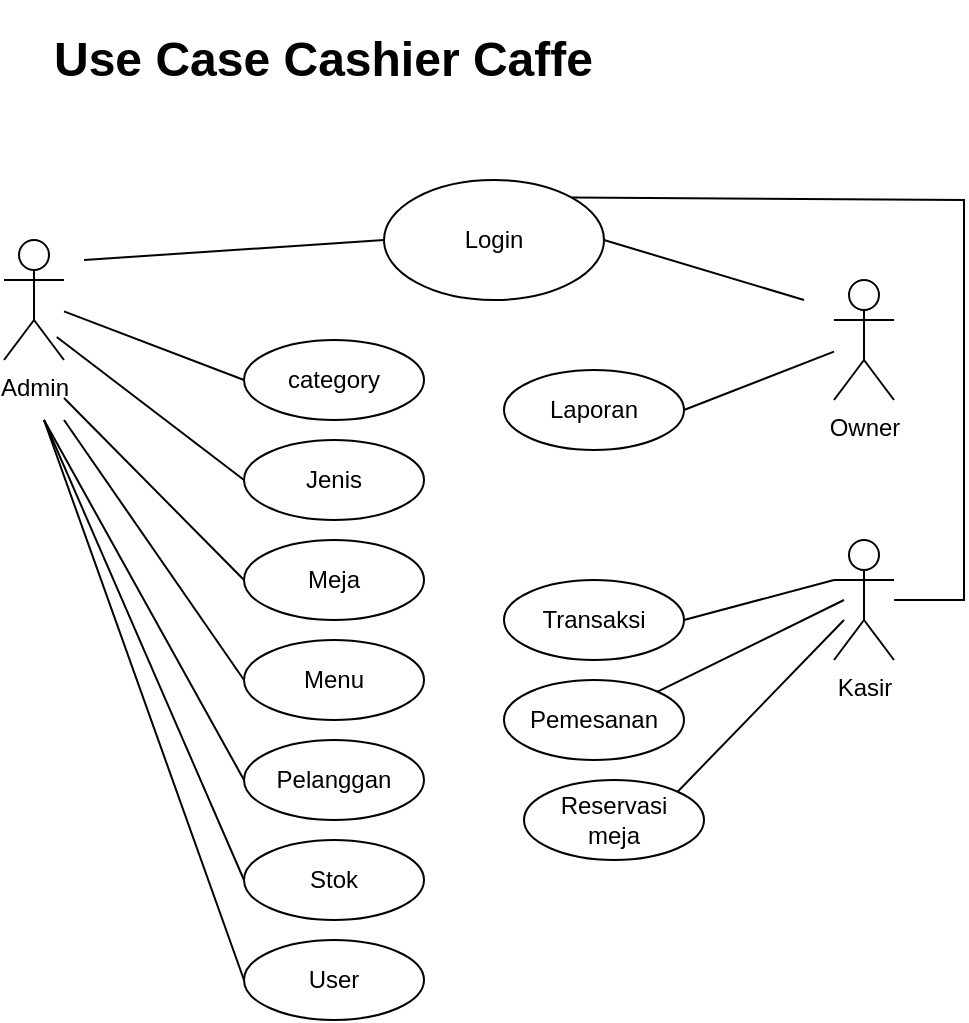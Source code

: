 <mxfile version="22.1.18" type="github" pages="2">
  <diagram name="Use case" id="99miMiEeGPiiA9rvKlBM">
    <mxGraphModel dx="817" dy="1602" grid="1" gridSize="10" guides="1" tooltips="1" connect="1" arrows="1" fold="1" page="1" pageScale="1" pageWidth="827" pageHeight="1169" math="0" shadow="0">
      <root>
        <mxCell id="0" />
        <mxCell id="1" parent="0" />
        <mxCell id="AkujJri6aUZunFmp67Fm-5" value="Admin" style="shape=umlActor;verticalLabelPosition=bottom;verticalAlign=top;html=1;outlineConnect=0;" parent="1" vertex="1">
          <mxGeometry x="80" y="80" width="30" height="60" as="geometry" />
        </mxCell>
        <mxCell id="AkujJri6aUZunFmp67Fm-6" value="Login" style="ellipse;whiteSpace=wrap;html=1;" parent="1" vertex="1">
          <mxGeometry x="270" y="50" width="110" height="60" as="geometry" />
        </mxCell>
        <mxCell id="AkujJri6aUZunFmp67Fm-8" value="Owner" style="shape=umlActor;verticalLabelPosition=bottom;verticalAlign=top;html=1;outlineConnect=0;" parent="1" vertex="1">
          <mxGeometry x="495" y="100" width="30" height="60" as="geometry" />
        </mxCell>
        <mxCell id="AkujJri6aUZunFmp67Fm-13" value="category" style="ellipse;whiteSpace=wrap;html=1;" parent="1" vertex="1">
          <mxGeometry x="200" y="130" width="90" height="40" as="geometry" />
        </mxCell>
        <mxCell id="AkujJri6aUZunFmp67Fm-14" value="Jenis" style="ellipse;whiteSpace=wrap;html=1;" parent="1" vertex="1">
          <mxGeometry x="200" y="180" width="90" height="40" as="geometry" />
        </mxCell>
        <mxCell id="AkujJri6aUZunFmp67Fm-15" value="Meja" style="ellipse;whiteSpace=wrap;html=1;" parent="1" vertex="1">
          <mxGeometry x="200" y="230" width="90" height="40" as="geometry" />
        </mxCell>
        <mxCell id="AkujJri6aUZunFmp67Fm-16" value="Menu" style="ellipse;whiteSpace=wrap;html=1;" parent="1" vertex="1">
          <mxGeometry x="200" y="280" width="90" height="40" as="geometry" />
        </mxCell>
        <mxCell id="AkujJri6aUZunFmp67Fm-17" value="Pelanggan" style="ellipse;whiteSpace=wrap;html=1;" parent="1" vertex="1">
          <mxGeometry x="200" y="330" width="90" height="40" as="geometry" />
        </mxCell>
        <mxCell id="AkujJri6aUZunFmp67Fm-18" value="Stok" style="ellipse;whiteSpace=wrap;html=1;" parent="1" vertex="1">
          <mxGeometry x="200" y="380" width="90" height="40" as="geometry" />
        </mxCell>
        <mxCell id="AkujJri6aUZunFmp67Fm-34" value="" style="endArrow=none;html=1;rounded=0;entryX=0;entryY=0.5;entryDx=0;entryDy=0;" parent="1" source="AkujJri6aUZunFmp67Fm-5" target="AkujJri6aUZunFmp67Fm-13" edge="1">
          <mxGeometry width="50" height="50" relative="1" as="geometry">
            <mxPoint x="250" y="330" as="sourcePoint" />
            <mxPoint x="300" y="280" as="targetPoint" />
          </mxGeometry>
        </mxCell>
        <mxCell id="AkujJri6aUZunFmp67Fm-35" value="" style="endArrow=none;html=1;rounded=0;entryX=0;entryY=0.5;entryDx=0;entryDy=0;exitX=0.879;exitY=0.809;exitDx=0;exitDy=0;exitPerimeter=0;" parent="1" source="AkujJri6aUZunFmp67Fm-5" target="AkujJri6aUZunFmp67Fm-14" edge="1">
          <mxGeometry width="50" height="50" relative="1" as="geometry">
            <mxPoint x="120" y="126" as="sourcePoint" />
            <mxPoint x="210" y="160" as="targetPoint" />
          </mxGeometry>
        </mxCell>
        <mxCell id="AkujJri6aUZunFmp67Fm-36" value="" style="endArrow=none;html=1;rounded=0;entryX=0;entryY=0.5;entryDx=0;entryDy=0;" parent="1" target="AkujJri6aUZunFmp67Fm-6" edge="1">
          <mxGeometry width="50" height="50" relative="1" as="geometry">
            <mxPoint x="120" y="90" as="sourcePoint" />
            <mxPoint x="210" y="160" as="targetPoint" />
          </mxGeometry>
        </mxCell>
        <mxCell id="AkujJri6aUZunFmp67Fm-37" value="" style="endArrow=none;html=1;rounded=0;exitX=1;exitY=0.5;exitDx=0;exitDy=0;" parent="1" source="AkujJri6aUZunFmp67Fm-6" edge="1">
          <mxGeometry width="50" height="50" relative="1" as="geometry">
            <mxPoint x="370" y="110" as="sourcePoint" />
            <mxPoint x="480" y="110" as="targetPoint" />
          </mxGeometry>
        </mxCell>
        <mxCell id="AkujJri6aUZunFmp67Fm-38" value="" style="endArrow=none;html=1;rounded=0;entryX=0;entryY=0.5;entryDx=0;entryDy=0;exitX=0.879;exitY=0.809;exitDx=0;exitDy=0;exitPerimeter=0;" parent="1" target="AkujJri6aUZunFmp67Fm-15" edge="1">
          <mxGeometry width="50" height="50" relative="1" as="geometry">
            <mxPoint x="110" y="159" as="sourcePoint" />
            <mxPoint x="204" y="230" as="targetPoint" />
          </mxGeometry>
        </mxCell>
        <mxCell id="AkujJri6aUZunFmp67Fm-39" value="" style="endArrow=none;html=1;rounded=0;entryX=0;entryY=0.5;entryDx=0;entryDy=0;exitX=0.879;exitY=0.809;exitDx=0;exitDy=0;exitPerimeter=0;" parent="1" target="AkujJri6aUZunFmp67Fm-16" edge="1">
          <mxGeometry width="50" height="50" relative="1" as="geometry">
            <mxPoint x="110" y="170" as="sourcePoint" />
            <mxPoint x="200" y="261" as="targetPoint" />
          </mxGeometry>
        </mxCell>
        <mxCell id="AkujJri6aUZunFmp67Fm-40" value="" style="endArrow=none;html=1;rounded=0;entryX=0;entryY=0.5;entryDx=0;entryDy=0;" parent="1" target="AkujJri6aUZunFmp67Fm-17" edge="1">
          <mxGeometry width="50" height="50" relative="1" as="geometry">
            <mxPoint x="100" y="170" as="sourcePoint" />
            <mxPoint x="180" y="300" as="targetPoint" />
          </mxGeometry>
        </mxCell>
        <mxCell id="AkujJri6aUZunFmp67Fm-41" value="" style="endArrow=none;html=1;rounded=0;entryX=0;entryY=0.5;entryDx=0;entryDy=0;" parent="1" target="AkujJri6aUZunFmp67Fm-18" edge="1">
          <mxGeometry width="50" height="50" relative="1" as="geometry">
            <mxPoint x="100" y="170" as="sourcePoint" />
            <mxPoint x="190" y="350" as="targetPoint" />
          </mxGeometry>
        </mxCell>
        <mxCell id="AkujJri6aUZunFmp67Fm-42" value="Laporan" style="ellipse;whiteSpace=wrap;html=1;" parent="1" vertex="1">
          <mxGeometry x="330" y="145" width="90" height="40" as="geometry" />
        </mxCell>
        <mxCell id="AkujJri6aUZunFmp67Fm-43" value="" style="endArrow=none;html=1;rounded=0;exitX=1;exitY=0.5;exitDx=0;exitDy=0;" parent="1" source="AkujJri6aUZunFmp67Fm-42" target="AkujJri6aUZunFmp67Fm-8" edge="1">
          <mxGeometry width="50" height="50" relative="1" as="geometry">
            <mxPoint x="425" y="150" as="sourcePoint" />
            <mxPoint x="565" y="170" as="targetPoint" />
          </mxGeometry>
        </mxCell>
        <mxCell id="AkujJri6aUZunFmp67Fm-44" value="Kasir" style="shape=umlActor;verticalLabelPosition=bottom;verticalAlign=top;html=1;outlineConnect=0;" parent="1" vertex="1">
          <mxGeometry x="495" y="230" width="30" height="60" as="geometry" />
        </mxCell>
        <mxCell id="AkujJri6aUZunFmp67Fm-45" value="&lt;h1&gt;Use Case Cashier Caffe&lt;/h1&gt;" style="text;html=1;strokeColor=none;fillColor=none;spacing=5;spacingTop=-20;whiteSpace=wrap;overflow=hidden;rounded=0;" parent="1" vertex="1">
          <mxGeometry x="100" y="-30" width="350" height="40" as="geometry" />
        </mxCell>
        <mxCell id="AkujJri6aUZunFmp67Fm-49" value="" style="endArrow=none;html=1;rounded=0;exitX=1;exitY=0;exitDx=0;exitDy=0;" parent="1" source="AkujJri6aUZunFmp67Fm-6" target="AkujJri6aUZunFmp67Fm-44" edge="1">
          <mxGeometry width="50" height="50" relative="1" as="geometry">
            <mxPoint x="300" y="310" as="sourcePoint" />
            <mxPoint x="550" y="260" as="targetPoint" />
            <Array as="points">
              <mxPoint x="560" y="60" />
              <mxPoint x="560" y="260" />
            </Array>
          </mxGeometry>
        </mxCell>
        <mxCell id="AkujJri6aUZunFmp67Fm-50" value="Pemesanan" style="ellipse;whiteSpace=wrap;html=1;" parent="1" vertex="1">
          <mxGeometry x="330" y="300" width="90" height="40" as="geometry" />
        </mxCell>
        <mxCell id="AkujJri6aUZunFmp67Fm-52" value="Transaksi" style="ellipse;whiteSpace=wrap;html=1;" parent="1" vertex="1">
          <mxGeometry x="330" y="250" width="90" height="40" as="geometry" />
        </mxCell>
        <mxCell id="AkujJri6aUZunFmp67Fm-53" value="" style="endArrow=none;html=1;rounded=0;exitX=1;exitY=0;exitDx=0;exitDy=0;" parent="1" source="AkujJri6aUZunFmp67Fm-50" edge="1">
          <mxGeometry width="50" height="50" relative="1" as="geometry">
            <mxPoint x="300" y="310" as="sourcePoint" />
            <mxPoint x="500" y="260" as="targetPoint" />
          </mxGeometry>
        </mxCell>
        <mxCell id="AkujJri6aUZunFmp67Fm-54" value="" style="endArrow=none;html=1;rounded=0;exitX=1;exitY=0;exitDx=0;exitDy=0;" parent="1" source="AkujJri6aUZunFmp67Fm-55" edge="1">
          <mxGeometry width="50" height="50" relative="1" as="geometry">
            <mxPoint x="430" y="340" as="sourcePoint" />
            <mxPoint x="500" y="270" as="targetPoint" />
          </mxGeometry>
        </mxCell>
        <mxCell id="AkujJri6aUZunFmp67Fm-55" value="Reservasi&lt;br&gt;meja" style="ellipse;whiteSpace=wrap;html=1;" parent="1" vertex="1">
          <mxGeometry x="340" y="350" width="90" height="40" as="geometry" />
        </mxCell>
        <mxCell id="AkujJri6aUZunFmp67Fm-56" value="" style="endArrow=none;html=1;rounded=0;entryX=0;entryY=0.333;entryDx=0;entryDy=0;entryPerimeter=0;exitX=1;exitY=0.5;exitDx=0;exitDy=0;" parent="1" source="AkujJri6aUZunFmp67Fm-52" target="AkujJri6aUZunFmp67Fm-44" edge="1">
          <mxGeometry width="50" height="50" relative="1" as="geometry">
            <mxPoint x="430" y="240" as="sourcePoint" />
            <mxPoint x="510" y="270" as="targetPoint" />
          </mxGeometry>
        </mxCell>
        <mxCell id="AkujJri6aUZunFmp67Fm-58" value="User" style="ellipse;whiteSpace=wrap;html=1;" parent="1" vertex="1">
          <mxGeometry x="200" y="430" width="90" height="40" as="geometry" />
        </mxCell>
        <mxCell id="AkujJri6aUZunFmp67Fm-59" value="" style="endArrow=none;html=1;rounded=0;entryX=0;entryY=0.5;entryDx=0;entryDy=0;" parent="1" target="AkujJri6aUZunFmp67Fm-58" edge="1">
          <mxGeometry width="50" height="50" relative="1" as="geometry">
            <mxPoint x="100" y="170" as="sourcePoint" />
            <mxPoint x="190" y="430" as="targetPoint" />
          </mxGeometry>
        </mxCell>
      </root>
    </mxGraphModel>
  </diagram>
  <diagram id="ZJLMs0nHdGUidtGzyGsQ" name="erd">
    <mxGraphModel dx="1826" dy="1698" grid="1" gridSize="10" guides="1" tooltips="1" connect="1" arrows="1" fold="1" page="1" pageScale="1" pageWidth="827" pageHeight="1169" math="0" shadow="0">
      <root>
        <mxCell id="0" />
        <mxCell id="1" parent="0" />
        <mxCell id="xLAtc9gtNEq5Ne8GK9qX-1" value="&lt;h1&gt;ERD Cashier Caffe&lt;/h1&gt;" style="text;html=1;strokeColor=none;fillColor=none;spacing=5;spacingTop=-20;whiteSpace=wrap;overflow=hidden;rounded=0;" parent="1" vertex="1">
          <mxGeometry x="100" y="-30" width="350" height="40" as="geometry" />
        </mxCell>
        <mxCell id="xLAtc9gtNEq5Ne8GK9qX-3" value="Stok" style="html=1;whiteSpace=wrap;" parent="1" vertex="1">
          <mxGeometry x="160" y="140" width="90" height="40" as="geometry" />
        </mxCell>
        <mxCell id="xLAtc9gtNEq5Ne8GK9qX-6" value="id" style="ellipse;whiteSpace=wrap;html=1;" parent="1" vertex="1">
          <mxGeometry x="110" y="70" width="80" height="40" as="geometry" />
        </mxCell>
        <mxCell id="xLAtc9gtNEq5Ne8GK9qX-7" value="menu_id" style="ellipse;whiteSpace=wrap;html=1;" parent="1" vertex="1">
          <mxGeometry x="200" y="70" width="80" height="40" as="geometry" />
        </mxCell>
        <mxCell id="xLAtc9gtNEq5Ne8GK9qX-8" value="jumlah" style="ellipse;whiteSpace=wrap;html=1;" parent="1" vertex="1">
          <mxGeometry x="30" y="140" width="80" height="40" as="geometry" />
        </mxCell>
        <mxCell id="xLAtc9gtNEq5Ne8GK9qX-9" value="" style="endArrow=none;html=1;rounded=0;exitX=0.5;exitY=1;exitDx=0;exitDy=0;entryX=0;entryY=0;entryDx=0;entryDy=0;" parent="1" source="xLAtc9gtNEq5Ne8GK9qX-6" target="xLAtc9gtNEq5Ne8GK9qX-3" edge="1">
          <mxGeometry width="50" height="50" relative="1" as="geometry">
            <mxPoint x="220" y="130" as="sourcePoint" />
            <mxPoint x="270" y="80" as="targetPoint" />
          </mxGeometry>
        </mxCell>
        <mxCell id="xLAtc9gtNEq5Ne8GK9qX-10" value="" style="endArrow=none;html=1;rounded=0;exitX=0.5;exitY=1;exitDx=0;exitDy=0;entryX=0.5;entryY=0;entryDx=0;entryDy=0;" parent="1" source="xLAtc9gtNEq5Ne8GK9qX-7" target="xLAtc9gtNEq5Ne8GK9qX-3" edge="1">
          <mxGeometry width="50" height="50" relative="1" as="geometry">
            <mxPoint x="160" y="120" as="sourcePoint" />
            <mxPoint x="170" y="150" as="targetPoint" />
          </mxGeometry>
        </mxCell>
        <mxCell id="xLAtc9gtNEq5Ne8GK9qX-11" value="" style="endArrow=none;html=1;rounded=0;exitX=0;exitY=0.5;exitDx=0;exitDy=0;entryX=1;entryY=0.5;entryDx=0;entryDy=0;" parent="1" source="xLAtc9gtNEq5Ne8GK9qX-3" target="xLAtc9gtNEq5Ne8GK9qX-8" edge="1">
          <mxGeometry width="50" height="50" relative="1" as="geometry">
            <mxPoint x="250" y="120" as="sourcePoint" />
            <mxPoint x="215" y="150" as="targetPoint" />
          </mxGeometry>
        </mxCell>
        <mxCell id="xLAtc9gtNEq5Ne8GK9qX-15" value="" style="rhombus;" parent="1" vertex="1">
          <mxGeometry x="310" y="150" width="20" height="20" as="geometry" />
        </mxCell>
        <mxCell id="xLAtc9gtNEq5Ne8GK9qX-16" value="" style="endArrow=none;html=1;rounded=0;exitX=0;exitY=0.5;exitDx=0;exitDy=0;entryX=1;entryY=0.5;entryDx=0;entryDy=0;" parent="1" source="xLAtc9gtNEq5Ne8GK9qX-15" target="xLAtc9gtNEq5Ne8GK9qX-3" edge="1">
          <mxGeometry width="50" height="50" relative="1" as="geometry">
            <mxPoint x="170" y="170" as="sourcePoint" />
            <mxPoint x="120" y="170" as="targetPoint" />
          </mxGeometry>
        </mxCell>
        <mxCell id="xLAtc9gtNEq5Ne8GK9qX-17" value="Menu" style="html=1;whiteSpace=wrap;" parent="1" vertex="1">
          <mxGeometry x="380" y="140" width="90" height="40" as="geometry" />
        </mxCell>
        <mxCell id="xLAtc9gtNEq5Ne8GK9qX-18" value="id" style="ellipse;whiteSpace=wrap;html=1;" parent="1" vertex="1">
          <mxGeometry x="334" y="70" width="80" height="40" as="geometry" />
        </mxCell>
        <mxCell id="xLAtc9gtNEq5Ne8GK9qX-19" value="nama_menu" style="ellipse;whiteSpace=wrap;html=1;" parent="1" vertex="1">
          <mxGeometry x="385" y="30" width="80" height="40" as="geometry" />
        </mxCell>
        <mxCell id="xLAtc9gtNEq5Ne8GK9qX-20" value="id_jenis" style="ellipse;whiteSpace=wrap;html=1;" parent="1" vertex="1">
          <mxGeometry x="505" y="200" width="80" height="40" as="geometry" />
        </mxCell>
        <mxCell id="xLAtc9gtNEq5Ne8GK9qX-21" value="" style="endArrow=none;html=1;rounded=0;exitX=0.5;exitY=1;exitDx=0;exitDy=0;entryX=0;entryY=0;entryDx=0;entryDy=0;" parent="1" source="xLAtc9gtNEq5Ne8GK9qX-18" target="xLAtc9gtNEq5Ne8GK9qX-17" edge="1">
          <mxGeometry width="50" height="50" relative="1" as="geometry">
            <mxPoint x="470" y="130" as="sourcePoint" />
            <mxPoint x="520" y="80" as="targetPoint" />
          </mxGeometry>
        </mxCell>
        <mxCell id="xLAtc9gtNEq5Ne8GK9qX-22" value="" style="endArrow=none;html=1;rounded=0;exitX=0.5;exitY=1;exitDx=0;exitDy=0;entryX=0.5;entryY=0;entryDx=0;entryDy=0;" parent="1" source="xLAtc9gtNEq5Ne8GK9qX-19" target="xLAtc9gtNEq5Ne8GK9qX-17" edge="1">
          <mxGeometry width="50" height="50" relative="1" as="geometry">
            <mxPoint x="410" y="120" as="sourcePoint" />
            <mxPoint x="420" y="150" as="targetPoint" />
          </mxGeometry>
        </mxCell>
        <mxCell id="xLAtc9gtNEq5Ne8GK9qX-23" value="" style="endArrow=none;html=1;rounded=0;entryX=1;entryY=1;entryDx=0;entryDy=0;exitX=0;exitY=0.5;exitDx=0;exitDy=0;" parent="1" source="xLAtc9gtNEq5Ne8GK9qX-20" target="xLAtc9gtNEq5Ne8GK9qX-17" edge="1">
          <mxGeometry width="50" height="50" relative="1" as="geometry">
            <mxPoint x="545" y="220" as="sourcePoint" />
            <mxPoint x="465" y="220" as="targetPoint" />
          </mxGeometry>
        </mxCell>
        <mxCell id="xLAtc9gtNEq5Ne8GK9qX-24" value="" style="endArrow=none;html=1;rounded=0;exitX=1;exitY=0.5;exitDx=0;exitDy=0;entryX=0;entryY=0.5;entryDx=0;entryDy=0;" parent="1" source="xLAtc9gtNEq5Ne8GK9qX-15" target="xLAtc9gtNEq5Ne8GK9qX-17" edge="1">
          <mxGeometry width="50" height="50" relative="1" as="geometry">
            <mxPoint x="410" y="120" as="sourcePoint" />
            <mxPoint x="420" y="150" as="targetPoint" />
          </mxGeometry>
        </mxCell>
        <mxCell id="xLAtc9gtNEq5Ne8GK9qX-25" value="harga" style="ellipse;whiteSpace=wrap;html=1;" parent="1" vertex="1">
          <mxGeometry x="440" y="70" width="80" height="40" as="geometry" />
        </mxCell>
        <mxCell id="xLAtc9gtNEq5Ne8GK9qX-26" value="" style="endArrow=none;html=1;rounded=0;exitX=0.5;exitY=1;exitDx=0;exitDy=0;entryX=0.75;entryY=0;entryDx=0;entryDy=0;" parent="1" source="xLAtc9gtNEq5Ne8GK9qX-25" target="xLAtc9gtNEq5Ne8GK9qX-17" edge="1">
          <mxGeometry width="50" height="50" relative="1" as="geometry">
            <mxPoint x="465" y="160" as="sourcePoint" />
            <mxPoint x="480" y="180" as="targetPoint" />
          </mxGeometry>
        </mxCell>
        <mxCell id="xLAtc9gtNEq5Ne8GK9qX-27" value="image" style="ellipse;whiteSpace=wrap;html=1;" parent="1" vertex="1">
          <mxGeometry x="510" y="40" width="80" height="40" as="geometry" />
        </mxCell>
        <mxCell id="xLAtc9gtNEq5Ne8GK9qX-28" value="" style="endArrow=none;html=1;rounded=0;exitX=0.5;exitY=1;exitDx=0;exitDy=0;entryX=1;entryY=0;entryDx=0;entryDy=0;" parent="1" source="xLAtc9gtNEq5Ne8GK9qX-27" target="xLAtc9gtNEq5Ne8GK9qX-17" edge="1">
          <mxGeometry width="50" height="50" relative="1" as="geometry">
            <mxPoint x="535" y="130" as="sourcePoint" />
            <mxPoint x="518" y="110" as="targetPoint" />
          </mxGeometry>
        </mxCell>
        <mxCell id="xLAtc9gtNEq5Ne8GK9qX-29" value="" style="endArrow=none;html=1;rounded=0;exitX=0;exitY=1;exitDx=0;exitDy=0;entryX=1;entryY=0.25;entryDx=0;entryDy=0;" parent="1" source="xLAtc9gtNEq5Ne8GK9qX-30" target="xLAtc9gtNEq5Ne8GK9qX-17" edge="1">
          <mxGeometry width="50" height="50" relative="1" as="geometry">
            <mxPoint x="565" y="180" as="sourcePoint" />
            <mxPoint x="500" y="190" as="targetPoint" />
          </mxGeometry>
        </mxCell>
        <mxCell id="xLAtc9gtNEq5Ne8GK9qX-30" value="deskripsi" style="ellipse;whiteSpace=wrap;html=1;" parent="1" vertex="1">
          <mxGeometry x="540" y="90" width="80" height="40" as="geometry" />
        </mxCell>
        <mxCell id="xLAtc9gtNEq5Ne8GK9qX-31" value="" style="rhombus;" parent="1" vertex="1">
          <mxGeometry x="580" y="150" width="20" height="20" as="geometry" />
        </mxCell>
        <mxCell id="xLAtc9gtNEq5Ne8GK9qX-32" value="" style="endArrow=none;html=1;rounded=0;exitX=0;exitY=0.5;exitDx=0;exitDy=0;entryX=1;entryY=0.5;entryDx=0;entryDy=0;" parent="1" source="xLAtc9gtNEq5Ne8GK9qX-31" target="xLAtc9gtNEq5Ne8GK9qX-17" edge="1">
          <mxGeometry width="50" height="50" relative="1" as="geometry">
            <mxPoint x="440" y="170" as="sourcePoint" />
            <mxPoint x="520" y="160" as="targetPoint" />
          </mxGeometry>
        </mxCell>
        <mxCell id="xLAtc9gtNEq5Ne8GK9qX-33" value="jenis" style="html=1;whiteSpace=wrap;" parent="1" vertex="1">
          <mxGeometry x="686" y="140" width="90" height="40" as="geometry" />
        </mxCell>
        <mxCell id="xLAtc9gtNEq5Ne8GK9qX-35" value="nama_jenis" style="ellipse;whiteSpace=wrap;html=1;" parent="1" vertex="1">
          <mxGeometry x="686" y="70" width="80" height="40" as="geometry" />
        </mxCell>
        <mxCell id="xLAtc9gtNEq5Ne8GK9qX-36" value="kategori_id" style="ellipse;whiteSpace=wrap;html=1;" parent="1" vertex="1">
          <mxGeometry x="820" y="160" width="80" height="40" as="geometry" />
        </mxCell>
        <mxCell id="xLAtc9gtNEq5Ne8GK9qX-38" value="" style="endArrow=none;html=1;rounded=0;exitX=0.5;exitY=1;exitDx=0;exitDy=0;entryX=0.5;entryY=0;entryDx=0;entryDy=0;" parent="1" source="xLAtc9gtNEq5Ne8GK9qX-35" target="xLAtc9gtNEq5Ne8GK9qX-33" edge="1">
          <mxGeometry width="50" height="50" relative="1" as="geometry">
            <mxPoint x="716" y="120" as="sourcePoint" />
            <mxPoint x="726" y="150" as="targetPoint" />
          </mxGeometry>
        </mxCell>
        <mxCell id="xLAtc9gtNEq5Ne8GK9qX-39" value="" style="endArrow=none;html=1;rounded=0;entryX=1;entryY=0.5;entryDx=0;entryDy=0;exitX=0;exitY=0.5;exitDx=0;exitDy=0;" parent="1" source="xLAtc9gtNEq5Ne8GK9qX-36" target="xLAtc9gtNEq5Ne8GK9qX-33" edge="1">
          <mxGeometry width="50" height="50" relative="1" as="geometry">
            <mxPoint x="851" y="220" as="sourcePoint" />
            <mxPoint x="771" y="220" as="targetPoint" />
          </mxGeometry>
        </mxCell>
        <mxCell id="xLAtc9gtNEq5Ne8GK9qX-42" value="id" style="ellipse;whiteSpace=wrap;html=1;" parent="1" vertex="1">
          <mxGeometry x="800" y="80" width="80" height="40" as="geometry" />
        </mxCell>
        <mxCell id="xLAtc9gtNEq5Ne8GK9qX-43" value="" style="endArrow=none;html=1;rounded=0;exitX=0;exitY=1;exitDx=0;exitDy=0;entryX=1;entryY=0;entryDx=0;entryDy=0;" parent="1" source="xLAtc9gtNEq5Ne8GK9qX-42" target="xLAtc9gtNEq5Ne8GK9qX-33" edge="1">
          <mxGeometry width="50" height="50" relative="1" as="geometry">
            <mxPoint x="841" y="130" as="sourcePoint" />
            <mxPoint x="824" y="110" as="targetPoint" />
          </mxGeometry>
        </mxCell>
        <mxCell id="xLAtc9gtNEq5Ne8GK9qX-46" value="" style="rhombus;" parent="1" vertex="1">
          <mxGeometry x="721" y="260" width="20" height="20" as="geometry" />
        </mxCell>
        <mxCell id="xLAtc9gtNEq5Ne8GK9qX-47" value="" style="endArrow=none;html=1;rounded=0;exitX=0.5;exitY=0;exitDx=0;exitDy=0;entryX=0.5;entryY=1;entryDx=0;entryDy=0;" parent="1" source="xLAtc9gtNEq5Ne8GK9qX-46" target="xLAtc9gtNEq5Ne8GK9qX-33" edge="1">
          <mxGeometry width="50" height="50" relative="1" as="geometry">
            <mxPoint x="581" y="280" as="sourcePoint" />
            <mxPoint x="727" y="190" as="targetPoint" />
          </mxGeometry>
        </mxCell>
        <mxCell id="xLAtc9gtNEq5Ne8GK9qX-48" value="" style="endArrow=none;html=1;rounded=0;exitX=0;exitY=0.5;exitDx=0;exitDy=0;entryX=1;entryY=0.5;entryDx=0;entryDy=0;" parent="1" source="xLAtc9gtNEq5Ne8GK9qX-33" target="xLAtc9gtNEq5Ne8GK9qX-31" edge="1">
          <mxGeometry width="50" height="50" relative="1" as="geometry">
            <mxPoint x="590" y="170" as="sourcePoint" />
            <mxPoint x="480" y="170" as="targetPoint" />
          </mxGeometry>
        </mxCell>
        <mxCell id="xLAtc9gtNEq5Ne8GK9qX-49" value="kategori" style="html=1;whiteSpace=wrap;" parent="1" vertex="1">
          <mxGeometry x="686" y="350" width="90" height="40" as="geometry" />
        </mxCell>
        <mxCell id="xLAtc9gtNEq5Ne8GK9qX-51" value="nama_kategori" style="ellipse;whiteSpace=wrap;html=1;" parent="1" vertex="1">
          <mxGeometry x="820" y="370" width="100" height="40" as="geometry" />
        </mxCell>
        <mxCell id="xLAtc9gtNEq5Ne8GK9qX-53" value="" style="endArrow=none;html=1;rounded=0;entryX=1;entryY=0.5;entryDx=0;entryDy=0;exitX=0;exitY=0.5;exitDx=0;exitDy=0;" parent="1" source="xLAtc9gtNEq5Ne8GK9qX-51" target="xLAtc9gtNEq5Ne8GK9qX-49" edge="1">
          <mxGeometry width="50" height="50" relative="1" as="geometry">
            <mxPoint x="851" y="430" as="sourcePoint" />
            <mxPoint x="771" y="430" as="targetPoint" />
          </mxGeometry>
        </mxCell>
        <mxCell id="xLAtc9gtNEq5Ne8GK9qX-54" value="id" style="ellipse;whiteSpace=wrap;html=1;" parent="1" vertex="1">
          <mxGeometry x="800" y="290" width="80" height="40" as="geometry" />
        </mxCell>
        <mxCell id="xLAtc9gtNEq5Ne8GK9qX-55" value="" style="endArrow=none;html=1;rounded=0;exitX=0;exitY=1;exitDx=0;exitDy=0;entryX=1;entryY=0;entryDx=0;entryDy=0;" parent="1" source="xLAtc9gtNEq5Ne8GK9qX-54" target="xLAtc9gtNEq5Ne8GK9qX-49" edge="1">
          <mxGeometry width="50" height="50" relative="1" as="geometry">
            <mxPoint x="841" y="340" as="sourcePoint" />
            <mxPoint x="824" y="320" as="targetPoint" />
          </mxGeometry>
        </mxCell>
        <mxCell id="xLAtc9gtNEq5Ne8GK9qX-56" value="" style="endArrow=none;html=1;rounded=0;exitX=0.5;exitY=0;exitDx=0;exitDy=0;entryX=0.5;entryY=1;entryDx=0;entryDy=0;" parent="1" source="xLAtc9gtNEq5Ne8GK9qX-49" target="xLAtc9gtNEq5Ne8GK9qX-46" edge="1">
          <mxGeometry width="50" height="50" relative="1" as="geometry">
            <mxPoint x="741" y="270" as="sourcePoint" />
            <mxPoint x="741" y="190" as="targetPoint" />
          </mxGeometry>
        </mxCell>
        <mxCell id="xLAtc9gtNEq5Ne8GK9qX-57" value="Pemesanan" style="html=1;whiteSpace=wrap;" parent="1" vertex="1">
          <mxGeometry x="30" y="555" width="90" height="40" as="geometry" />
        </mxCell>
        <mxCell id="xLAtc9gtNEq5Ne8GK9qX-58" value="id" style="ellipse;whiteSpace=wrap;html=1;" parent="1" vertex="1">
          <mxGeometry x="-45" y="500" width="80" height="40" as="geometry" />
        </mxCell>
        <mxCell id="xLAtc9gtNEq5Ne8GK9qX-59" value="meja_id" style="ellipse;whiteSpace=wrap;html=1;" parent="1" vertex="1">
          <mxGeometry x="-15" y="440" width="80" height="40" as="geometry" />
        </mxCell>
        <mxCell id="xLAtc9gtNEq5Ne8GK9qX-60" value="jml_pelanggan" style="ellipse;whiteSpace=wrap;html=1;" parent="1" vertex="1">
          <mxGeometry x="-115" y="560" width="95" height="40" as="geometry" />
        </mxCell>
        <mxCell id="xLAtc9gtNEq5Ne8GK9qX-61" value="" style="endArrow=none;html=1;rounded=0;exitX=0.5;exitY=1;exitDx=0;exitDy=0;entryX=0;entryY=0;entryDx=0;entryDy=0;" parent="1" source="xLAtc9gtNEq5Ne8GK9qX-58" target="xLAtc9gtNEq5Ne8GK9qX-57" edge="1">
          <mxGeometry width="50" height="50" relative="1" as="geometry">
            <mxPoint x="90" y="550" as="sourcePoint" />
            <mxPoint x="140" y="500" as="targetPoint" />
          </mxGeometry>
        </mxCell>
        <mxCell id="xLAtc9gtNEq5Ne8GK9qX-62" value="" style="endArrow=none;html=1;rounded=0;exitX=0.5;exitY=1;exitDx=0;exitDy=0;entryX=0.25;entryY=0;entryDx=0;entryDy=0;" parent="1" source="xLAtc9gtNEq5Ne8GK9qX-59" target="xLAtc9gtNEq5Ne8GK9qX-57" edge="1">
          <mxGeometry width="50" height="50" relative="1" as="geometry">
            <mxPoint x="30" y="540" as="sourcePoint" />
            <mxPoint x="40" y="570" as="targetPoint" />
          </mxGeometry>
        </mxCell>
        <mxCell id="xLAtc9gtNEq5Ne8GK9qX-63" value="" style="endArrow=none;html=1;rounded=0;exitX=0;exitY=0.5;exitDx=0;exitDy=0;entryX=1;entryY=0.5;entryDx=0;entryDy=0;" parent="1" source="xLAtc9gtNEq5Ne8GK9qX-57" target="xLAtc9gtNEq5Ne8GK9qX-60" edge="1">
          <mxGeometry width="50" height="50" relative="1" as="geometry">
            <mxPoint x="120" y="540" as="sourcePoint" />
            <mxPoint x="85" y="570" as="targetPoint" />
          </mxGeometry>
        </mxCell>
        <mxCell id="xLAtc9gtNEq5Ne8GK9qX-64" value="" style="endArrow=none;html=1;rounded=0;exitX=0.5;exitY=1;exitDx=0;exitDy=0;entryX=0.5;entryY=0;entryDx=0;entryDy=0;" parent="1" source="xLAtc9gtNEq5Ne8GK9qX-65" target="xLAtc9gtNEq5Ne8GK9qX-57" edge="1">
          <mxGeometry width="50" height="50" relative="1" as="geometry">
            <mxPoint x="80" y="580" as="sourcePoint" />
            <mxPoint x="103" y="600" as="targetPoint" />
          </mxGeometry>
        </mxCell>
        <mxCell id="xLAtc9gtNEq5Ne8GK9qX-65" value="tgl_pemesanan" style="ellipse;whiteSpace=wrap;html=1;" parent="1" vertex="1">
          <mxGeometry x="50" y="410" width="100" height="40" as="geometry" />
        </mxCell>
        <mxCell id="xLAtc9gtNEq5Ne8GK9qX-66" value="jam_mulai" style="ellipse;whiteSpace=wrap;html=1;" parent="1" vertex="1">
          <mxGeometry x="105" y="460" width="100" height="40" as="geometry" />
        </mxCell>
        <mxCell id="xLAtc9gtNEq5Ne8GK9qX-67" value="" style="endArrow=none;html=1;rounded=0;exitX=0.5;exitY=1;exitDx=0;exitDy=0;entryX=1;entryY=0;entryDx=0;entryDy=0;" parent="1" source="xLAtc9gtNEq5Ne8GK9qX-66" target="xLAtc9gtNEq5Ne8GK9qX-57" edge="1">
          <mxGeometry width="50" height="50" relative="1" as="geometry">
            <mxPoint x="125" y="640" as="sourcePoint" />
            <mxPoint x="120" y="620" as="targetPoint" />
          </mxGeometry>
        </mxCell>
        <mxCell id="xLAtc9gtNEq5Ne8GK9qX-68" value="jam_selesai" style="ellipse;whiteSpace=wrap;html=1;" parent="1" vertex="1">
          <mxGeometry x="-85" y="630" width="100" height="40" as="geometry" />
        </mxCell>
        <mxCell id="xLAtc9gtNEq5Ne8GK9qX-69" value="" style="endArrow=none;html=1;rounded=0;entryX=0;entryY=1;entryDx=0;entryDy=0;exitX=1;exitY=0;exitDx=0;exitDy=0;" parent="1" target="xLAtc9gtNEq5Ne8GK9qX-57" edge="1" source="xLAtc9gtNEq5Ne8GK9qX-68">
          <mxGeometry width="50" height="50" relative="1" as="geometry">
            <mxPoint x="-57.855" y="645.142" as="sourcePoint" />
            <mxPoint x="-102.5" y="681" as="targetPoint" />
          </mxGeometry>
        </mxCell>
        <mxCell id="xLAtc9gtNEq5Ne8GK9qX-70" value="" style="endArrow=none;html=1;rounded=0;entryX=1;entryY=0.75;entryDx=0;entryDy=0;exitX=0;exitY=0.5;exitDx=0;exitDy=0;" parent="1" source="xLAtc9gtNEq5Ne8GK9qX-71" target="xLAtc9gtNEq5Ne8GK9qX-57" edge="1">
          <mxGeometry width="50" height="50" relative="1" as="geometry">
            <mxPoint x="192.5" y="620" as="sourcePoint" />
            <mxPoint x="117.5" y="630" as="targetPoint" />
          </mxGeometry>
        </mxCell>
        <mxCell id="xLAtc9gtNEq5Ne8GK9qX-71" value="nama_pemesan" style="ellipse;whiteSpace=wrap;html=1;" parent="1" vertex="1">
          <mxGeometry x="150" y="605" width="100" height="40" as="geometry" />
        </mxCell>
        <mxCell id="xLAtc9gtNEq5Ne8GK9qX-72" value="" style="endArrow=none;html=1;rounded=0;exitX=0.5;exitY=0;exitDx=0;exitDy=0;entryX=0.5;entryY=1;entryDx=0;entryDy=0;" parent="1" source="xLAtc9gtNEq5Ne8GK9qX-73" target="xLAtc9gtNEq5Ne8GK9qX-57" edge="1">
          <mxGeometry width="50" height="50" relative="1" as="geometry">
            <mxPoint x="-75" y="670" as="sourcePoint" />
            <mxPoint x="5" y="660" as="targetPoint" />
          </mxGeometry>
        </mxCell>
        <mxCell id="xLAtc9gtNEq5Ne8GK9qX-73" value="" style="rhombus;" parent="1" vertex="1">
          <mxGeometry x="65" y="650" width="20" height="20" as="geometry" />
        </mxCell>
        <mxCell id="xLAtc9gtNEq5Ne8GK9qX-74" value="meja" style="html=1;whiteSpace=wrap;" parent="1" vertex="1">
          <mxGeometry x="30" y="730" width="90" height="40" as="geometry" />
        </mxCell>
        <mxCell id="xLAtc9gtNEq5Ne8GK9qX-75" value="id" style="ellipse;whiteSpace=wrap;html=1;" parent="1" vertex="1">
          <mxGeometry x="-75" y="690" width="80" height="40" as="geometry" />
        </mxCell>
        <mxCell id="xLAtc9gtNEq5Ne8GK9qX-77" value="nomor_meja" style="ellipse;whiteSpace=wrap;html=1;" parent="1" vertex="1">
          <mxGeometry x="-102.5" y="750" width="95" height="40" as="geometry" />
        </mxCell>
        <mxCell id="xLAtc9gtNEq5Ne8GK9qX-78" value="" style="endArrow=none;html=1;rounded=0;exitX=1;exitY=0.5;exitDx=0;exitDy=0;entryX=0;entryY=0;entryDx=0;entryDy=0;" parent="1" source="xLAtc9gtNEq5Ne8GK9qX-75" target="xLAtc9gtNEq5Ne8GK9qX-74" edge="1">
          <mxGeometry width="50" height="50" relative="1" as="geometry">
            <mxPoint x="70" y="740" as="sourcePoint" />
            <mxPoint x="120" y="690" as="targetPoint" />
          </mxGeometry>
        </mxCell>
        <mxCell id="xLAtc9gtNEq5Ne8GK9qX-80" value="" style="endArrow=none;html=1;rounded=0;exitX=0;exitY=0.5;exitDx=0;exitDy=0;entryX=1;entryY=0.5;entryDx=0;entryDy=0;" parent="1" source="xLAtc9gtNEq5Ne8GK9qX-74" target="xLAtc9gtNEq5Ne8GK9qX-77" edge="1">
          <mxGeometry width="50" height="50" relative="1" as="geometry">
            <mxPoint x="100" y="730" as="sourcePoint" />
            <mxPoint x="65" y="760" as="targetPoint" />
          </mxGeometry>
        </mxCell>
        <mxCell id="xLAtc9gtNEq5Ne8GK9qX-81" value="" style="endArrow=none;html=1;rounded=0;exitX=0.5;exitY=1;exitDx=0;exitDy=0;entryX=0.5;entryY=0;entryDx=0;entryDy=0;" parent="1" source="xLAtc9gtNEq5Ne8GK9qX-73" target="xLAtc9gtNEq5Ne8GK9qX-74" edge="1">
          <mxGeometry width="50" height="50" relative="1" as="geometry">
            <mxPoint x="125" y="650" as="sourcePoint" />
            <mxPoint x="83" y="790" as="targetPoint" />
          </mxGeometry>
        </mxCell>
        <mxCell id="xLAtc9gtNEq5Ne8GK9qX-83" value="kapasitas" style="ellipse;whiteSpace=wrap;html=1;" parent="1" vertex="1">
          <mxGeometry x="119" y="680" width="90" height="40" as="geometry" />
        </mxCell>
        <mxCell id="xLAtc9gtNEq5Ne8GK9qX-84" value="" style="endArrow=none;html=1;rounded=0;exitX=0;exitY=1;exitDx=0;exitDy=0;entryX=1;entryY=0;entryDx=0;entryDy=0;" parent="1" source="xLAtc9gtNEq5Ne8GK9qX-83" target="xLAtc9gtNEq5Ne8GK9qX-74" edge="1">
          <mxGeometry width="50" height="50" relative="1" as="geometry">
            <mxPoint x="105" y="830" as="sourcePoint" />
            <mxPoint x="100" y="810" as="targetPoint" />
          </mxGeometry>
        </mxCell>
        <mxCell id="xLAtc9gtNEq5Ne8GK9qX-87" value="" style="endArrow=none;html=1;rounded=0;entryX=1;entryY=0.75;entryDx=0;entryDy=0;exitX=0;exitY=0.5;exitDx=0;exitDy=0;" parent="1" source="xLAtc9gtNEq5Ne8GK9qX-88" target="xLAtc9gtNEq5Ne8GK9qX-74" edge="1">
          <mxGeometry width="50" height="50" relative="1" as="geometry">
            <mxPoint x="172.5" y="810" as="sourcePoint" />
            <mxPoint x="97.5" y="820" as="targetPoint" />
          </mxGeometry>
        </mxCell>
        <mxCell id="xLAtc9gtNEq5Ne8GK9qX-88" value="status" style="ellipse;whiteSpace=wrap;html=1;" parent="1" vertex="1">
          <mxGeometry x="155" y="740" width="80" height="40" as="geometry" />
        </mxCell>
        <mxCell id="xLAtc9gtNEq5Ne8GK9qX-89" value="" style="endArrow=none;html=1;rounded=0;entryX=0.5;entryY=1;entryDx=0;entryDy=0;exitX=0.5;exitY=0;exitDx=0;exitDy=0;" parent="1" source="xLAtc9gtNEq5Ne8GK9qX-90" target="xLAtc9gtNEq5Ne8GK9qX-17" edge="1">
          <mxGeometry width="50" height="50" relative="1" as="geometry">
            <mxPoint x="425" y="390" as="sourcePoint" />
            <mxPoint x="480" y="190" as="targetPoint" />
          </mxGeometry>
        </mxCell>
        <mxCell id="xLAtc9gtNEq5Ne8GK9qX-90" value="" style="rhombus;" parent="1" vertex="1">
          <mxGeometry x="415" y="360" width="20" height="20" as="geometry" />
        </mxCell>
        <mxCell id="xLAtc9gtNEq5Ne8GK9qX-94" value="id" style="ellipse;whiteSpace=wrap;html=1;" parent="1" vertex="1">
          <mxGeometry x="300" y="300" width="80" height="40" as="geometry" />
        </mxCell>
        <mxCell id="xLAtc9gtNEq5Ne8GK9qX-95" value="menu_id" style="ellipse;whiteSpace=wrap;html=1;" parent="1" vertex="1">
          <mxGeometry x="450" y="290" width="80" height="40" as="geometry" />
        </mxCell>
        <mxCell id="xLAtc9gtNEq5Ne8GK9qX-96" value="transaksi_id" style="ellipse;whiteSpace=wrap;html=1;" parent="1" vertex="1">
          <mxGeometry x="280" y="370" width="80" height="40" as="geometry" />
        </mxCell>
        <mxCell id="xLAtc9gtNEq5Ne8GK9qX-97" value="" style="endArrow=none;html=1;rounded=0;exitX=0.5;exitY=1;exitDx=0;exitDy=0;entryX=0;entryY=0;entryDx=0;entryDy=0;" parent="1" source="xLAtc9gtNEq5Ne8GK9qX-94" target="xLAtc9gtNEq5Ne8GK9qX-90" edge="1">
          <mxGeometry width="50" height="50" relative="1" as="geometry">
            <mxPoint x="450" y="350" as="sourcePoint" />
            <mxPoint x="380" y="360" as="targetPoint" />
          </mxGeometry>
        </mxCell>
        <mxCell id="xLAtc9gtNEq5Ne8GK9qX-98" value="" style="endArrow=none;html=1;rounded=0;exitX=0.5;exitY=1;exitDx=0;exitDy=0;entryX=1;entryY=0;entryDx=0;entryDy=0;" parent="1" source="xLAtc9gtNEq5Ne8GK9qX-95" target="xLAtc9gtNEq5Ne8GK9qX-90" edge="1">
          <mxGeometry width="50" height="50" relative="1" as="geometry">
            <mxPoint x="410" y="340" as="sourcePoint" />
            <mxPoint x="470" y="360" as="targetPoint" />
          </mxGeometry>
        </mxCell>
        <mxCell id="xLAtc9gtNEq5Ne8GK9qX-99" value="" style="endArrow=none;html=1;rounded=0;exitX=0;exitY=1;exitDx=0;exitDy=0;entryX=1;entryY=0.5;entryDx=0;entryDy=0;" parent="1" source="xLAtc9gtNEq5Ne8GK9qX-90" target="xLAtc9gtNEq5Ne8GK9qX-96" edge="1">
          <mxGeometry width="50" height="50" relative="1" as="geometry">
            <mxPoint x="380" y="380" as="sourcePoint" />
            <mxPoint x="445" y="370" as="targetPoint" />
          </mxGeometry>
        </mxCell>
        <mxCell id="xLAtc9gtNEq5Ne8GK9qX-100" value="" style="endArrow=none;html=1;rounded=0;entryX=0.5;entryY=1;entryDx=0;entryDy=0;exitX=0.5;exitY=0;exitDx=0;exitDy=0;" parent="1" source="xLAtc9gtNEq5Ne8GK9qX-108" target="xLAtc9gtNEq5Ne8GK9qX-90" edge="1">
          <mxGeometry width="50" height="50" relative="1" as="geometry">
            <mxPoint x="420" y="500" as="sourcePoint" />
            <mxPoint x="435" y="190" as="targetPoint" />
          </mxGeometry>
        </mxCell>
        <mxCell id="xLAtc9gtNEq5Ne8GK9qX-101" value="" style="endArrow=none;html=1;rounded=0;exitX=0;exitY=1;exitDx=0;exitDy=0;entryX=1;entryY=0.5;entryDx=0;entryDy=0;" parent="1" source="xLAtc9gtNEq5Ne8GK9qX-102" target="xLAtc9gtNEq5Ne8GK9qX-90" edge="1">
          <mxGeometry width="50" height="50" relative="1" as="geometry">
            <mxPoint x="460" y="395" as="sourcePoint" />
            <mxPoint x="470" y="380" as="targetPoint" />
          </mxGeometry>
        </mxCell>
        <mxCell id="xLAtc9gtNEq5Ne8GK9qX-102" value="jumlah" style="ellipse;whiteSpace=wrap;html=1;" parent="1" vertex="1">
          <mxGeometry x="510" y="330" width="80" height="40" as="geometry" />
        </mxCell>
        <mxCell id="xLAtc9gtNEq5Ne8GK9qX-103" value="" style="endArrow=none;html=1;rounded=0;exitX=0;exitY=0.5;exitDx=0;exitDy=0;entryX=1;entryY=1;entryDx=0;entryDy=0;" parent="1" source="xLAtc9gtNEq5Ne8GK9qX-104" target="xLAtc9gtNEq5Ne8GK9qX-90" edge="1">
          <mxGeometry width="50" height="50" relative="1" as="geometry">
            <mxPoint x="470" y="445" as="sourcePoint" />
            <mxPoint x="470" y="390" as="targetPoint" />
          </mxGeometry>
        </mxCell>
        <mxCell id="xLAtc9gtNEq5Ne8GK9qX-104" value="subtotal" style="ellipse;whiteSpace=wrap;html=1;" parent="1" vertex="1">
          <mxGeometry x="482.5" y="390" width="80" height="40" as="geometry" />
        </mxCell>
        <mxCell id="xLAtc9gtNEq5Ne8GK9qX-107" value="" style="rhombus;" parent="1" vertex="1">
          <mxGeometry x="265" y="565" width="20" height="20" as="geometry" />
        </mxCell>
        <mxCell id="xLAtc9gtNEq5Ne8GK9qX-108" value="transaksi" style="html=1;whiteSpace=wrap;" parent="1" vertex="1">
          <mxGeometry x="380" y="555" width="90" height="40" as="geometry" />
        </mxCell>
        <mxCell id="xLAtc9gtNEq5Ne8GK9qX-109" value="id" style="ellipse;whiteSpace=wrap;html=1;" parent="1" vertex="1">
          <mxGeometry x="295" y="495" width="80" height="40" as="geometry" />
        </mxCell>
        <mxCell id="xLAtc9gtNEq5Ne8GK9qX-110" value="tanggal" style="ellipse;whiteSpace=wrap;html=1;" parent="1" vertex="1">
          <mxGeometry x="435" y="465" width="80" height="40" as="geometry" />
        </mxCell>
        <mxCell id="xLAtc9gtNEq5Ne8GK9qX-111" value="keterangan" style="ellipse;whiteSpace=wrap;html=1;" parent="1" vertex="1">
          <mxGeometry x="280" y="615" width="80" height="40" as="geometry" />
        </mxCell>
        <mxCell id="xLAtc9gtNEq5Ne8GK9qX-112" value="" style="endArrow=none;html=1;rounded=0;exitX=0.5;exitY=1;exitDx=0;exitDy=0;entryX=0;entryY=0;entryDx=0;entryDy=0;" parent="1" source="xLAtc9gtNEq5Ne8GK9qX-109" target="xLAtc9gtNEq5Ne8GK9qX-108" edge="1">
          <mxGeometry width="50" height="50" relative="1" as="geometry">
            <mxPoint x="445" y="545" as="sourcePoint" />
            <mxPoint x="495" y="495" as="targetPoint" />
          </mxGeometry>
        </mxCell>
        <mxCell id="xLAtc9gtNEq5Ne8GK9qX-113" value="" style="endArrow=none;html=1;rounded=0;exitX=0.5;exitY=1;exitDx=0;exitDy=0;entryX=0.75;entryY=0;entryDx=0;entryDy=0;" parent="1" source="xLAtc9gtNEq5Ne8GK9qX-110" target="xLAtc9gtNEq5Ne8GK9qX-108" edge="1">
          <mxGeometry width="50" height="50" relative="1" as="geometry">
            <mxPoint x="405" y="535" as="sourcePoint" />
            <mxPoint x="450" y="555" as="targetPoint" />
          </mxGeometry>
        </mxCell>
        <mxCell id="xLAtc9gtNEq5Ne8GK9qX-114" value="" style="endArrow=none;html=1;rounded=0;exitX=0;exitY=1;exitDx=0;exitDy=0;entryX=1;entryY=0.5;entryDx=0;entryDy=0;" parent="1" source="xLAtc9gtNEq5Ne8GK9qX-108" target="xLAtc9gtNEq5Ne8GK9qX-111" edge="1">
          <mxGeometry width="50" height="50" relative="1" as="geometry">
            <mxPoint x="475" y="535" as="sourcePoint" />
            <mxPoint x="440" y="565" as="targetPoint" />
          </mxGeometry>
        </mxCell>
        <mxCell id="xLAtc9gtNEq5Ne8GK9qX-116" value="" style="endArrow=none;html=1;rounded=0;exitX=0;exitY=1;exitDx=0;exitDy=0;entryX=1;entryY=0;entryDx=0;entryDy=0;" parent="1" source="xLAtc9gtNEq5Ne8GK9qX-117" target="xLAtc9gtNEq5Ne8GK9qX-108" edge="1">
          <mxGeometry width="50" height="50" relative="1" as="geometry">
            <mxPoint x="455" y="590" as="sourcePoint" />
            <mxPoint x="515" y="610" as="targetPoint" />
          </mxGeometry>
        </mxCell>
        <mxCell id="xLAtc9gtNEq5Ne8GK9qX-117" value="total_harga" style="ellipse;whiteSpace=wrap;html=1;" parent="1" vertex="1">
          <mxGeometry x="495" y="505" width="80" height="40" as="geometry" />
        </mxCell>
        <mxCell id="xLAtc9gtNEq5Ne8GK9qX-118" value="" style="endArrow=none;html=1;rounded=0;exitX=0;exitY=0;exitDx=0;exitDy=0;entryX=1;entryY=1;entryDx=0;entryDy=0;" parent="1" source="xLAtc9gtNEq5Ne8GK9qX-119" target="xLAtc9gtNEq5Ne8GK9qX-108" edge="1">
          <mxGeometry width="50" height="50" relative="1" as="geometry">
            <mxPoint x="465" y="640" as="sourcePoint" />
            <mxPoint x="475" y="625" as="targetPoint" />
          </mxGeometry>
        </mxCell>
        <mxCell id="xLAtc9gtNEq5Ne8GK9qX-119" value="metode_pembayaran" style="ellipse;whiteSpace=wrap;html=1;" parent="1" vertex="1">
          <mxGeometry x="482.5" y="610" width="125" height="40" as="geometry" />
        </mxCell>
        <mxCell id="xLAtc9gtNEq5Ne8GK9qX-122" value="" style="rhombus;" parent="1" vertex="1">
          <mxGeometry x="415" y="660" width="20" height="20" as="geometry" />
        </mxCell>
        <mxCell id="xLAtc9gtNEq5Ne8GK9qX-123" value="pelanggan" style="html=1;whiteSpace=wrap;" parent="1" vertex="1">
          <mxGeometry x="380" y="750" width="90" height="40" as="geometry" />
        </mxCell>
        <mxCell id="xLAtc9gtNEq5Ne8GK9qX-124" value="id" style="ellipse;whiteSpace=wrap;html=1;" parent="1" vertex="1">
          <mxGeometry x="295" y="690" width="80" height="40" as="geometry" />
        </mxCell>
        <mxCell id="xLAtc9gtNEq5Ne8GK9qX-125" value="nama" style="ellipse;whiteSpace=wrap;html=1;" parent="1" vertex="1">
          <mxGeometry x="445" y="680" width="80" height="40" as="geometry" />
        </mxCell>
        <mxCell id="xLAtc9gtNEq5Ne8GK9qX-126" value="alamat" style="ellipse;whiteSpace=wrap;html=1;" parent="1" vertex="1">
          <mxGeometry x="295" y="780" width="80" height="40" as="geometry" />
        </mxCell>
        <mxCell id="xLAtc9gtNEq5Ne8GK9qX-127" value="" style="endArrow=none;html=1;rounded=0;exitX=0.5;exitY=1;exitDx=0;exitDy=0;entryX=0;entryY=0;entryDx=0;entryDy=0;" parent="1" source="xLAtc9gtNEq5Ne8GK9qX-124" target="xLAtc9gtNEq5Ne8GK9qX-123" edge="1">
          <mxGeometry width="50" height="50" relative="1" as="geometry">
            <mxPoint x="445" y="740" as="sourcePoint" />
            <mxPoint x="495" y="690" as="targetPoint" />
          </mxGeometry>
        </mxCell>
        <mxCell id="xLAtc9gtNEq5Ne8GK9qX-128" value="" style="endArrow=none;html=1;rounded=0;exitX=0.5;exitY=1;exitDx=0;exitDy=0;entryX=1;entryY=0;entryDx=0;entryDy=0;" parent="1" source="xLAtc9gtNEq5Ne8GK9qX-125" target="xLAtc9gtNEq5Ne8GK9qX-123" edge="1">
          <mxGeometry width="50" height="50" relative="1" as="geometry">
            <mxPoint x="405" y="730" as="sourcePoint" />
            <mxPoint x="450" y="750" as="targetPoint" />
          </mxGeometry>
        </mxCell>
        <mxCell id="xLAtc9gtNEq5Ne8GK9qX-129" value="" style="endArrow=none;html=1;rounded=0;exitX=0;exitY=0.5;exitDx=0;exitDy=0;entryX=1;entryY=0.5;entryDx=0;entryDy=0;" parent="1" source="xLAtc9gtNEq5Ne8GK9qX-123" target="xLAtc9gtNEq5Ne8GK9qX-126" edge="1">
          <mxGeometry width="50" height="50" relative="1" as="geometry">
            <mxPoint x="475" y="730" as="sourcePoint" />
            <mxPoint x="440" y="760" as="targetPoint" />
          </mxGeometry>
        </mxCell>
        <mxCell id="xLAtc9gtNEq5Ne8GK9qX-130" value="" style="endArrow=none;html=1;rounded=0;entryX=0.5;entryY=1;entryDx=0;entryDy=0;exitX=0.5;exitY=0;exitDx=0;exitDy=0;" parent="1" source="xLAtc9gtNEq5Ne8GK9qX-123" target="xLAtc9gtNEq5Ne8GK9qX-122" edge="1">
          <mxGeometry width="50" height="50" relative="1" as="geometry">
            <mxPoint x="428" y="680" as="sourcePoint" />
            <mxPoint x="430" y="580" as="targetPoint" />
          </mxGeometry>
        </mxCell>
        <mxCell id="xLAtc9gtNEq5Ne8GK9qX-131" value="" style="endArrow=none;html=1;rounded=0;exitX=0;exitY=1;exitDx=0;exitDy=0;entryX=1;entryY=0.5;entryDx=0;entryDy=0;" parent="1" source="xLAtc9gtNEq5Ne8GK9qX-132" target="xLAtc9gtNEq5Ne8GK9qX-123" edge="1">
          <mxGeometry width="50" height="50" relative="1" as="geometry">
            <mxPoint x="455" y="785" as="sourcePoint" />
            <mxPoint x="515" y="805" as="targetPoint" />
          </mxGeometry>
        </mxCell>
        <mxCell id="xLAtc9gtNEq5Ne8GK9qX-132" value="email" style="ellipse;whiteSpace=wrap;html=1;" parent="1" vertex="1">
          <mxGeometry x="505" y="720" width="80" height="40" as="geometry" />
        </mxCell>
        <mxCell id="xLAtc9gtNEq5Ne8GK9qX-133" value="" style="endArrow=none;html=1;rounded=0;exitX=0;exitY=0.5;exitDx=0;exitDy=0;entryX=1;entryY=0.75;entryDx=0;entryDy=0;" parent="1" source="xLAtc9gtNEq5Ne8GK9qX-134" target="xLAtc9gtNEq5Ne8GK9qX-123" edge="1">
          <mxGeometry width="50" height="50" relative="1" as="geometry">
            <mxPoint x="465" y="835" as="sourcePoint" />
            <mxPoint x="475" y="820" as="targetPoint" />
          </mxGeometry>
        </mxCell>
        <mxCell id="xLAtc9gtNEq5Ne8GK9qX-134" value="no_tlp" style="ellipse;whiteSpace=wrap;html=1;" parent="1" vertex="1">
          <mxGeometry x="495" y="780" width="85" height="40" as="geometry" />
        </mxCell>
        <mxCell id="xLAtc9gtNEq5Ne8GK9qX-135" value="" style="endArrow=none;html=1;rounded=0;entryX=0.5;entryY=1;entryDx=0;entryDy=0;exitX=0.5;exitY=0;exitDx=0;exitDy=0;" parent="1" source="xLAtc9gtNEq5Ne8GK9qX-122" target="xLAtc9gtNEq5Ne8GK9qX-108" edge="1">
          <mxGeometry width="50" height="50" relative="1" as="geometry">
            <mxPoint x="430" y="760" as="sourcePoint" />
            <mxPoint x="425" y="595" as="targetPoint" />
          </mxGeometry>
        </mxCell>
        <mxCell id="xLAtc9gtNEq5Ne8GK9qX-136" value="" style="endArrow=none;html=1;rounded=0;entryX=1;entryY=0.5;entryDx=0;entryDy=0;exitX=0;exitY=0.5;exitDx=0;exitDy=0;" parent="1" source="xLAtc9gtNEq5Ne8GK9qX-137" target="xLAtc9gtNEq5Ne8GK9qX-108" edge="1">
          <mxGeometry width="50" height="50" relative="1" as="geometry">
            <mxPoint x="600" y="575" as="sourcePoint" />
            <mxPoint x="480" y="605" as="targetPoint" />
          </mxGeometry>
        </mxCell>
        <mxCell id="xLAtc9gtNEq5Ne8GK9qX-137" value="" style="rhombus;" parent="1" vertex="1">
          <mxGeometry x="600" y="565" width="20" height="20" as="geometry" />
        </mxCell>
        <mxCell id="xLAtc9gtNEq5Ne8GK9qX-138" value="user" style="html=1;whiteSpace=wrap;" parent="1" vertex="1">
          <mxGeometry x="721" y="555" width="90" height="40" as="geometry" />
        </mxCell>
        <mxCell id="xLAtc9gtNEq5Ne8GK9qX-139" value="email" style="ellipse;whiteSpace=wrap;html=1;" parent="1" vertex="1">
          <mxGeometry x="855" y="575" width="75" height="45" as="geometry" />
        </mxCell>
        <mxCell id="xLAtc9gtNEq5Ne8GK9qX-140" value="" style="endArrow=none;html=1;rounded=0;entryX=1;entryY=0.5;entryDx=0;entryDy=0;exitX=0;exitY=0.5;exitDx=0;exitDy=0;" parent="1" source="xLAtc9gtNEq5Ne8GK9qX-139" target="xLAtc9gtNEq5Ne8GK9qX-138" edge="1">
          <mxGeometry width="50" height="50" relative="1" as="geometry">
            <mxPoint x="886" y="635" as="sourcePoint" />
            <mxPoint x="806" y="635" as="targetPoint" />
          </mxGeometry>
        </mxCell>
        <mxCell id="xLAtc9gtNEq5Ne8GK9qX-141" value="name" style="ellipse;whiteSpace=wrap;html=1;" parent="1" vertex="1">
          <mxGeometry x="835" y="495" width="80" height="40" as="geometry" />
        </mxCell>
        <mxCell id="xLAtc9gtNEq5Ne8GK9qX-142" value="" style="endArrow=none;html=1;rounded=0;exitX=0;exitY=1;exitDx=0;exitDy=0;entryX=1;entryY=0;entryDx=0;entryDy=0;" parent="1" source="xLAtc9gtNEq5Ne8GK9qX-141" target="xLAtc9gtNEq5Ne8GK9qX-138" edge="1">
          <mxGeometry width="50" height="50" relative="1" as="geometry">
            <mxPoint x="876" y="545" as="sourcePoint" />
            <mxPoint x="859" y="525" as="targetPoint" />
          </mxGeometry>
        </mxCell>
        <mxCell id="xLAtc9gtNEq5Ne8GK9qX-143" value="" style="endArrow=none;html=1;rounded=0;entryX=1;entryY=0.5;entryDx=0;entryDy=0;exitX=0;exitY=0.5;exitDx=0;exitDy=0;" parent="1" source="xLAtc9gtNEq5Ne8GK9qX-138" target="xLAtc9gtNEq5Ne8GK9qX-137" edge="1">
          <mxGeometry width="50" height="50" relative="1" as="geometry">
            <mxPoint x="610" y="585" as="sourcePoint" />
            <mxPoint x="480" y="585" as="targetPoint" />
          </mxGeometry>
        </mxCell>
        <mxCell id="xLAtc9gtNEq5Ne8GK9qX-144" value="id" style="ellipse;whiteSpace=wrap;html=1;" parent="1" vertex="1">
          <mxGeometry x="726" y="480" width="80" height="40" as="geometry" />
        </mxCell>
        <mxCell id="xLAtc9gtNEq5Ne8GK9qX-145" value="" style="endArrow=none;html=1;rounded=0;exitX=0.5;exitY=1;exitDx=0;exitDy=0;entryX=0.5;entryY=0;entryDx=0;entryDy=0;" parent="1" source="xLAtc9gtNEq5Ne8GK9qX-144" target="xLAtc9gtNEq5Ne8GK9qX-138" edge="1">
          <mxGeometry width="50" height="50" relative="1" as="geometry">
            <mxPoint x="781" y="530" as="sourcePoint" />
            <mxPoint x="716" y="540" as="targetPoint" />
          </mxGeometry>
        </mxCell>
        <mxCell id="xLAtc9gtNEq5Ne8GK9qX-146" value="" style="endArrow=none;html=1;rounded=0;exitX=0.5;exitY=0;exitDx=0;exitDy=0;entryX=0.5;entryY=1;entryDx=0;entryDy=0;" parent="1" source="xLAtc9gtNEq5Ne8GK9qX-147" target="xLAtc9gtNEq5Ne8GK9qX-138" edge="1">
          <mxGeometry width="50" height="50" relative="1" as="geometry">
            <mxPoint x="781" y="690" as="sourcePoint" />
            <mxPoint x="761" y="615" as="targetPoint" />
          </mxGeometry>
        </mxCell>
        <mxCell id="xLAtc9gtNEq5Ne8GK9qX-147" value="password" style="ellipse;whiteSpace=wrap;html=1;" parent="1" vertex="1">
          <mxGeometry x="726" y="640" width="80" height="40" as="geometry" />
        </mxCell>
        <mxCell id="-gA42FkXeVQvFdMJuyIb-2" value="" style="endArrow=none;html=1;rounded=0;exitX=0;exitY=0.5;exitDx=0;exitDy=0;entryX=1;entryY=0.5;entryDx=0;entryDy=0;" edge="1" parent="1" source="xLAtc9gtNEq5Ne8GK9qX-108" target="xLAtc9gtNEq5Ne8GK9qX-107">
          <mxGeometry width="50" height="50" relative="1" as="geometry">
            <mxPoint x="390" y="605" as="sourcePoint" />
            <mxPoint x="280" y="560" as="targetPoint" />
          </mxGeometry>
        </mxCell>
        <mxCell id="-gA42FkXeVQvFdMJuyIb-5" value="" style="endArrow=none;html=1;rounded=0;exitX=0;exitY=0.5;exitDx=0;exitDy=0;entryX=1;entryY=0.5;entryDx=0;entryDy=0;" edge="1" parent="1" source="xLAtc9gtNEq5Ne8GK9qX-107" target="xLAtc9gtNEq5Ne8GK9qX-57">
          <mxGeometry width="50" height="50" relative="1" as="geometry">
            <mxPoint x="390" y="585" as="sourcePoint" />
            <mxPoint x="295" y="585" as="targetPoint" />
          </mxGeometry>
        </mxCell>
      </root>
    </mxGraphModel>
  </diagram>
</mxfile>
